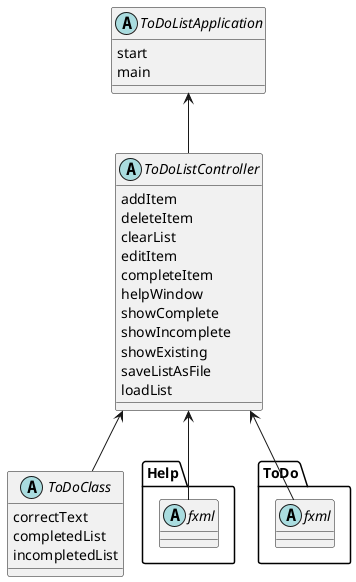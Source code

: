 @startuml
'https://plantuml.com/sequence-diagram

abstract class ToDoClass {
    correctText
    completedList
    incompletedList
}

abstract class ToDoListApplication {
    start
    main
}

abstract class ToDoListController {
    addItem
    deleteItem
    clearList
    editItem
    completeItem
    helpWindow
    showComplete
    showIncomplete
    showExisting
    saveListAsFile
    loadList
}

abstract class Help.fxml
abstract class ToDo.fxml

ToDoListController <-- ToDo.fxml
ToDoListController <-- Help.fxml
ToDoListController <-- ToDoClass
ToDoListApplication <-- ToDoListController

@enduml